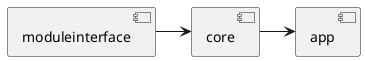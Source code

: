 @startuml
component app
component core
component moduleinterface
core ->app
moduleinterface -> core
@enduml